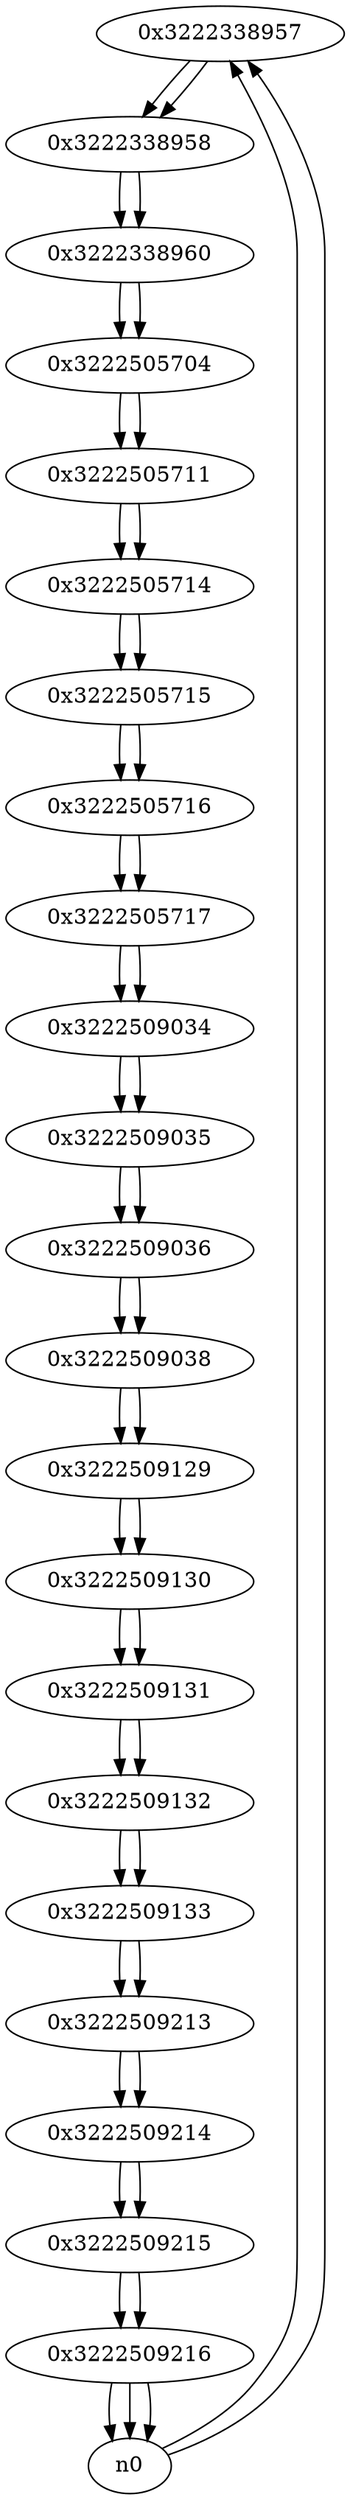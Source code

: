 digraph G{
/* nodes */
  n1 [label="0x3222338957"]
  n2 [label="0x3222338958"]
  n3 [label="0x3222338960"]
  n4 [label="0x3222505704"]
  n5 [label="0x3222505711"]
  n6 [label="0x3222505714"]
  n7 [label="0x3222505715"]
  n8 [label="0x3222505716"]
  n9 [label="0x3222505717"]
  n10 [label="0x3222509034"]
  n11 [label="0x3222509035"]
  n12 [label="0x3222509036"]
  n13 [label="0x3222509038"]
  n14 [label="0x3222509129"]
  n15 [label="0x3222509130"]
  n16 [label="0x3222509131"]
  n17 [label="0x3222509132"]
  n18 [label="0x3222509133"]
  n19 [label="0x3222509213"]
  n20 [label="0x3222509214"]
  n21 [label="0x3222509215"]
  n22 [label="0x3222509216"]
/* edges */
n1 -> n2;
n0 -> n1;
n0 -> n1;
n2 -> n3;
n1 -> n2;
n3 -> n4;
n2 -> n3;
n4 -> n5;
n3 -> n4;
n5 -> n6;
n4 -> n5;
n6 -> n7;
n5 -> n6;
n7 -> n8;
n6 -> n7;
n8 -> n9;
n7 -> n8;
n9 -> n10;
n8 -> n9;
n10 -> n11;
n9 -> n10;
n11 -> n12;
n10 -> n11;
n12 -> n13;
n11 -> n12;
n13 -> n14;
n12 -> n13;
n14 -> n15;
n13 -> n14;
n15 -> n16;
n14 -> n15;
n16 -> n17;
n15 -> n16;
n17 -> n18;
n16 -> n17;
n18 -> n19;
n17 -> n18;
n19 -> n20;
n18 -> n19;
n20 -> n21;
n19 -> n20;
n21 -> n22;
n20 -> n21;
n22 -> n0;
n22 -> n0;
n22 -> n0;
n21 -> n22;
}
